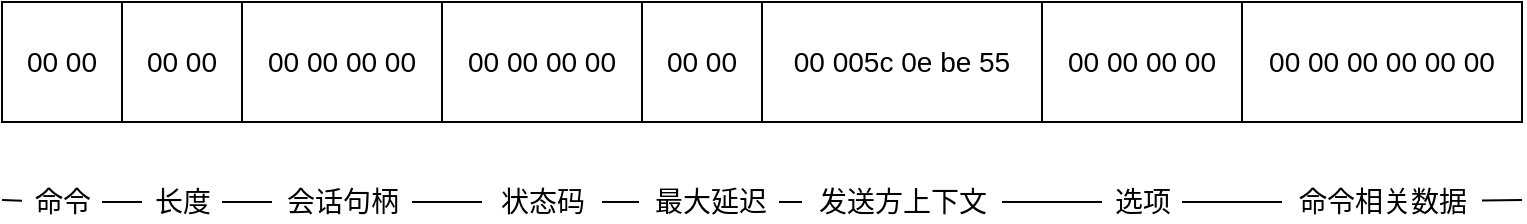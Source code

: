 <mxfile version="13.0.3" type="device"><diagram id="wR9u8fQsABHSoivkdFFY" name="第 1 页"><mxGraphModel dx="1086" dy="806" grid="1" gridSize="10" guides="1" tooltips="1" connect="1" arrows="1" fold="1" page="1" pageScale="1" pageWidth="827" pageHeight="1169" math="0" shadow="0"><root><mxCell id="0"/><mxCell id="1" parent="0"/><mxCell id="0MbIPOhJoVVxbweuiNCA-1" value="00 00" style="rounded=0;whiteSpace=wrap;html=1;fontSize=14;" vertex="1" parent="1"><mxGeometry x="80" y="300" width="60" height="60" as="geometry"/></mxCell><mxCell id="0MbIPOhJoVVxbweuiNCA-2" value="00 00" style="rounded=0;whiteSpace=wrap;html=1;fontSize=14;" vertex="1" parent="1"><mxGeometry x="140" y="300" width="60" height="60" as="geometry"/></mxCell><mxCell id="0MbIPOhJoVVxbweuiNCA-3" value="00 00 00 00" style="rounded=0;whiteSpace=wrap;html=1;fontSize=14;" vertex="1" parent="1"><mxGeometry x="200" y="300" width="100" height="60" as="geometry"/></mxCell><mxCell id="0MbIPOhJoVVxbweuiNCA-4" value="00 00 00 00" style="rounded=0;whiteSpace=wrap;html=1;fontSize=14;" vertex="1" parent="1"><mxGeometry x="300" y="300" width="100" height="60" as="geometry"/></mxCell><mxCell id="0MbIPOhJoVVxbweuiNCA-5" value="00 00" style="rounded=0;whiteSpace=wrap;html=1;fontSize=14;" vertex="1" parent="1"><mxGeometry x="400" y="300" width="60" height="60" as="geometry"/></mxCell><mxCell id="0MbIPOhJoVVxbweuiNCA-6" value="00 005c 0e be 55" style="rounded=0;whiteSpace=wrap;html=1;fontSize=14;" vertex="1" parent="1"><mxGeometry x="460" y="300" width="140" height="60" as="geometry"/></mxCell><mxCell id="0MbIPOhJoVVxbweuiNCA-7" value="00 00 00 00" style="rounded=0;whiteSpace=wrap;html=1;fontSize=14;" vertex="1" parent="1"><mxGeometry x="600" y="300" width="100" height="60" as="geometry"/></mxCell><mxCell id="0MbIPOhJoVVxbweuiNCA-8" value="00 00 00 00 00 00" style="rounded=0;whiteSpace=wrap;html=1;fontSize=14;" vertex="1" parent="1"><mxGeometry x="700" y="300" width="140" height="60" as="geometry"/></mxCell><mxCell id="0MbIPOhJoVVxbweuiNCA-14" value="" style="endArrow=none;html=1;fontSize=14;" edge="1" parent="1" source="0MbIPOhJoVVxbweuiNCA-26"><mxGeometry width="50" height="50" relative="1" as="geometry"><mxPoint x="80" y="399" as="sourcePoint"/><mxPoint x="840" y="399" as="targetPoint"/></mxGeometry></mxCell><mxCell id="0MbIPOhJoVVxbweuiNCA-12" value="长度" style="text;html=1;align=center;verticalAlign=middle;resizable=0;points=[];autosize=1;fontSize=14;" vertex="1" parent="1"><mxGeometry x="150" y="390" width="40" height="20" as="geometry"/></mxCell><mxCell id="0MbIPOhJoVVxbweuiNCA-15" value="" style="endArrow=none;html=1;fontSize=14;" edge="1" parent="1" source="0MbIPOhJoVVxbweuiNCA-11" target="0MbIPOhJoVVxbweuiNCA-12"><mxGeometry width="50" height="50" relative="1" as="geometry"><mxPoint x="80" y="399" as="sourcePoint"/><mxPoint x="840" y="399" as="targetPoint"/></mxGeometry></mxCell><mxCell id="0MbIPOhJoVVxbweuiNCA-13" value="会话句柄" style="text;html=1;align=center;verticalAlign=middle;resizable=0;points=[];autosize=1;fontSize=14;" vertex="1" parent="1"><mxGeometry x="215" y="390" width="70" height="20" as="geometry"/></mxCell><mxCell id="0MbIPOhJoVVxbweuiNCA-16" value="" style="endArrow=none;html=1;fontSize=14;" edge="1" parent="1" source="0MbIPOhJoVVxbweuiNCA-12" target="0MbIPOhJoVVxbweuiNCA-13"><mxGeometry width="50" height="50" relative="1" as="geometry"><mxPoint x="190" y="399.97" as="sourcePoint"/><mxPoint x="840" y="399" as="targetPoint"/></mxGeometry></mxCell><mxCell id="0MbIPOhJoVVxbweuiNCA-11" value="命令" style="text;html=1;align=center;verticalAlign=middle;resizable=0;points=[];autosize=1;fontSize=14;" vertex="1" parent="1"><mxGeometry x="90" y="390" width="40" height="20" as="geometry"/></mxCell><mxCell id="0MbIPOhJoVVxbweuiNCA-17" value="" style="endArrow=none;html=1;fontSize=14;" edge="1" parent="1" target="0MbIPOhJoVVxbweuiNCA-11"><mxGeometry width="50" height="50" relative="1" as="geometry"><mxPoint x="80" y="399" as="sourcePoint"/><mxPoint x="150" y="399.778" as="targetPoint"/></mxGeometry></mxCell><mxCell id="0MbIPOhJoVVxbweuiNCA-18" value="状态码" style="text;html=1;align=center;verticalAlign=middle;resizable=0;points=[];autosize=1;fontSize=14;" vertex="1" parent="1"><mxGeometry x="320" y="390" width="60" height="20" as="geometry"/></mxCell><mxCell id="0MbIPOhJoVVxbweuiNCA-19" value="" style="endArrow=none;html=1;fontSize=14;" edge="1" parent="1" source="0MbIPOhJoVVxbweuiNCA-13" target="0MbIPOhJoVVxbweuiNCA-18"><mxGeometry width="50" height="50" relative="1" as="geometry"><mxPoint x="285" y="399.941" as="sourcePoint"/><mxPoint x="840" y="399" as="targetPoint"/></mxGeometry></mxCell><mxCell id="0MbIPOhJoVVxbweuiNCA-20" value="最大延迟" style="text;html=1;align=center;verticalAlign=middle;resizable=0;points=[];autosize=1;fontSize=14;" vertex="1" parent="1"><mxGeometry x="398.5" y="390" width="70" height="20" as="geometry"/></mxCell><mxCell id="0MbIPOhJoVVxbweuiNCA-21" value="" style="endArrow=none;html=1;fontSize=14;" edge="1" parent="1" source="0MbIPOhJoVVxbweuiNCA-18" target="0MbIPOhJoVVxbweuiNCA-20"><mxGeometry width="50" height="50" relative="1" as="geometry"><mxPoint x="380" y="399.939" as="sourcePoint"/><mxPoint x="840" y="399" as="targetPoint"/></mxGeometry></mxCell><mxCell id="0MbIPOhJoVVxbweuiNCA-22" value="发送方上下文" style="text;html=1;align=center;verticalAlign=middle;resizable=0;points=[];autosize=1;fontSize=14;" vertex="1" parent="1"><mxGeometry x="480" y="390" width="100" height="20" as="geometry"/></mxCell><mxCell id="0MbIPOhJoVVxbweuiNCA-23" value="" style="endArrow=none;html=1;fontSize=14;" edge="1" parent="1" source="0MbIPOhJoVVxbweuiNCA-20" target="0MbIPOhJoVVxbweuiNCA-22"><mxGeometry width="50" height="50" relative="1" as="geometry"><mxPoint x="468.5" y="399.914" as="sourcePoint"/><mxPoint x="840" y="399" as="targetPoint"/></mxGeometry></mxCell><mxCell id="0MbIPOhJoVVxbweuiNCA-24" value="选项" style="text;html=1;align=center;verticalAlign=middle;resizable=0;points=[];autosize=1;fontSize=14;" vertex="1" parent="1"><mxGeometry x="630" y="390" width="40" height="20" as="geometry"/></mxCell><mxCell id="0MbIPOhJoVVxbweuiNCA-25" value="" style="endArrow=none;html=1;fontSize=14;" edge="1" parent="1" source="0MbIPOhJoVVxbweuiNCA-22" target="0MbIPOhJoVVxbweuiNCA-24"><mxGeometry width="50" height="50" relative="1" as="geometry"><mxPoint x="580" y="399.839" as="sourcePoint"/><mxPoint x="840" y="399" as="targetPoint"/></mxGeometry></mxCell><mxCell id="0MbIPOhJoVVxbweuiNCA-26" value="命令相关数据" style="text;html=1;align=center;verticalAlign=middle;resizable=0;points=[];autosize=1;fontSize=14;" vertex="1" parent="1"><mxGeometry x="720" y="390" width="100" height="20" as="geometry"/></mxCell><mxCell id="0MbIPOhJoVVxbweuiNCA-27" value="" style="endArrow=none;html=1;fontSize=14;" edge="1" parent="1" source="0MbIPOhJoVVxbweuiNCA-24" target="0MbIPOhJoVVxbweuiNCA-26"><mxGeometry width="50" height="50" relative="1" as="geometry"><mxPoint x="670" y="399.895" as="sourcePoint"/><mxPoint x="840" y="399" as="targetPoint"/></mxGeometry></mxCell></root></mxGraphModel></diagram></mxfile>